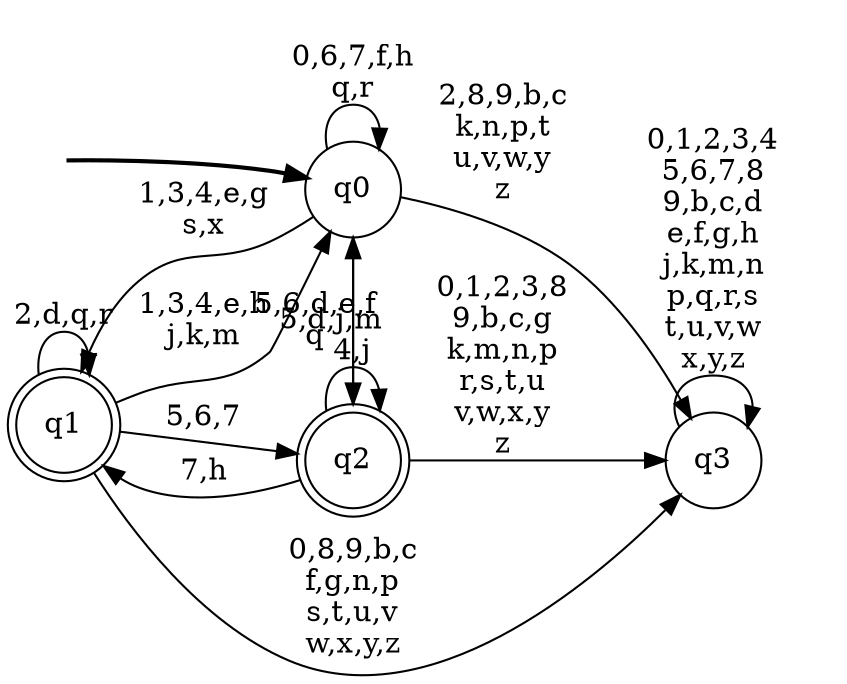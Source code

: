 digraph BlueStarA {
__start0 [style = invis, shape = none, label = "", width = 0, height = 0];

rankdir=LR;
size="8,5";

s0 [style="filled", color="black", fillcolor="white" shape="circle", label="q0"];
s1 [style="rounded,filled", color="black", fillcolor="white" shape="doublecircle", label="q1"];
s2 [style="rounded,filled", color="black", fillcolor="white" shape="doublecircle", label="q2"];
s3 [style="filled", color="black", fillcolor="white" shape="circle", label="q3"];
subgraph cluster_main { 
	graph [pad=".75", ranksep="0.15", nodesep="0.15"];
	 style=invis; 
	__start0 -> s0 [penwidth=2];
}
s0 -> s0 [label="0,6,7,f,h\nq,r"];
s0 -> s1 [label="1,3,4,e,g\ns,x"];
s0 -> s2 [label="5,d,j,m"];
s0 -> s3 [label="2,8,9,b,c\nk,n,p,t\nu,v,w,y\nz"];
s1 -> s0 [label="1,3,4,e,h\nj,k,m"];
s1 -> s1 [label="2,d,q,r"];
s1 -> s2 [label="5,6,7"];
s1 -> s3 [label="0,8,9,b,c\nf,g,n,p\ns,t,u,v\nw,x,y,z"];
s2 -> s0 [label="5,6,d,e,f\nq"];
s2 -> s1 [label="7,h"];
s2 -> s2 [label="4,j"];
s2 -> s3 [label="0,1,2,3,8\n9,b,c,g\nk,m,n,p\nr,s,t,u\nv,w,x,y\nz"];
s3 -> s3 [label="0,1,2,3,4\n5,6,7,8\n9,b,c,d\ne,f,g,h\nj,k,m,n\np,q,r,s\nt,u,v,w\nx,y,z"];

}